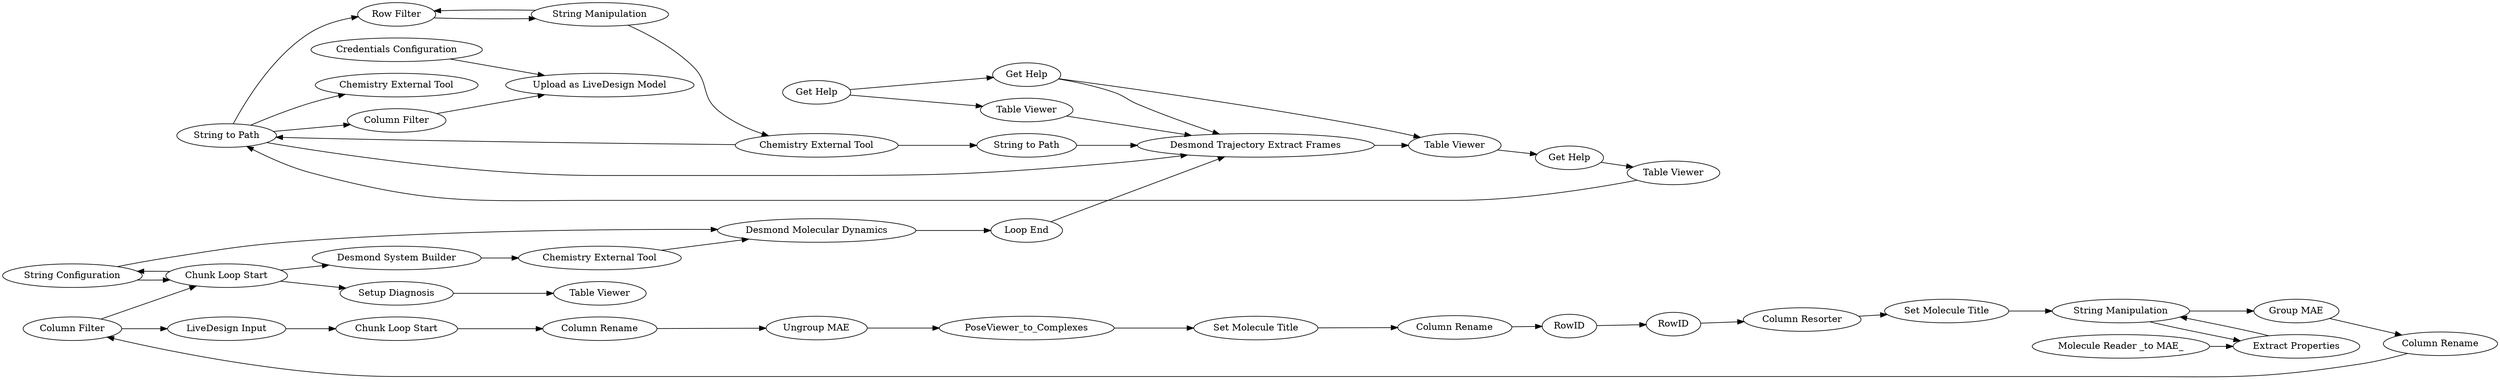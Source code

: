 digraph {
	15564 -> 15543
	15559 -> 15555
	15560 -> 15562
	15561 -> 15564
	15564 -> 15555
	15540 -> 15561
	15526 -> 15548
	15176 -> 15171
	15563 -> 15564
	15557 -> 15555
	15036 -> 15542
	15524 -> 15530
	15514 -> 15525
	15555 -> 15560
	15564 -> 15541
	15540 -> 15541
	15546 -> 15526
	8426 -> 15531
	15562 -> 15563
	15548 -> 15524
	15553 -> 15554
	15550 -> 15553
	15037 -> 15555
	15304 -> 15306
	15530 -> 15304
	15557 -> 15560
	15552 -> 15550
	15561 -> 15037
	15552 -> 8426
	15564 -> 15536
	8390 -> 8415
	15549 -> 15546
	15308 -> 15172
	15541 -> 15540
	15548 -> 15550
	15306 -> 15308
	15543 -> 15542
	15170 -> 15175
	8415 -> 8426
	15549 -> 15525
	15531 -> 15555
	15525 -> 15549
	15175 -> 15176
	15558 -> 15557
	15558 -> 15559
	15172 -> 15170
	15550 -> 15552
	15550 -> 8390
	15171 -> 15167
	15167 -> 15549
	15167 [label="Set Molecule Title"]
	15530 [label="Chunk Loop Start"]
	15526 [label="Column Rename"]
	15546 [label="Group MAE"]
	15176 [label=RowID]
	15548 [label="Column Filter"]
	15308 [label=PoseViewer_to_Complexes]
	15562 [label="Get Help"]
	15550 [label="Chunk Loop Start"]
	15542 [label="Upload as LiveDesign Model"]
	15037 [label="String to Path"]
	15036 [label="Credentials Configuration"]
	15172 [label="Set Molecule Title"]
	15557 [label="Get Help"]
	15553 [label="Setup Diagnosis"]
	15555 [label="Desmond Trajectory Extract Frames"]
	15549 [label="String Manipulation"]
	15552 [label="String Configuration"]
	15170 [label="Column Rename"]
	15559 [label="Table Viewer"]
	15558 [label="Get Help"]
	15525 [label="Extract Properties"]
	8390 [label="Desmond System Builder"]
	15564 [label="String to Path"]
	15175 [label=RowID]
	15171 [label="Column Resorter"]
	15560 [label="Table Viewer"]
	8426 [label="Desmond Molecular Dynamics"]
	15554 [label="Table Viewer"]
	15524 [label="LiveDesign Input"]
	15563 [label="Table Viewer"]
	15304 [label="Column Rename"]
	15540 [label="String Manipulation"]
	15514 [label="Molecule Reader _to MAE_"]
	15306 [label="Ungroup MAE"]
	15531 [label="Loop End"]
	15536 [label="Chemistry External Tool"]
	15541 [label="Row Filter"]
	15543 [label="Column Filter"]
	15561 [label="Chemistry External Tool"]
	8415 [label="Chemistry External Tool"]
	rankdir=LR
}
